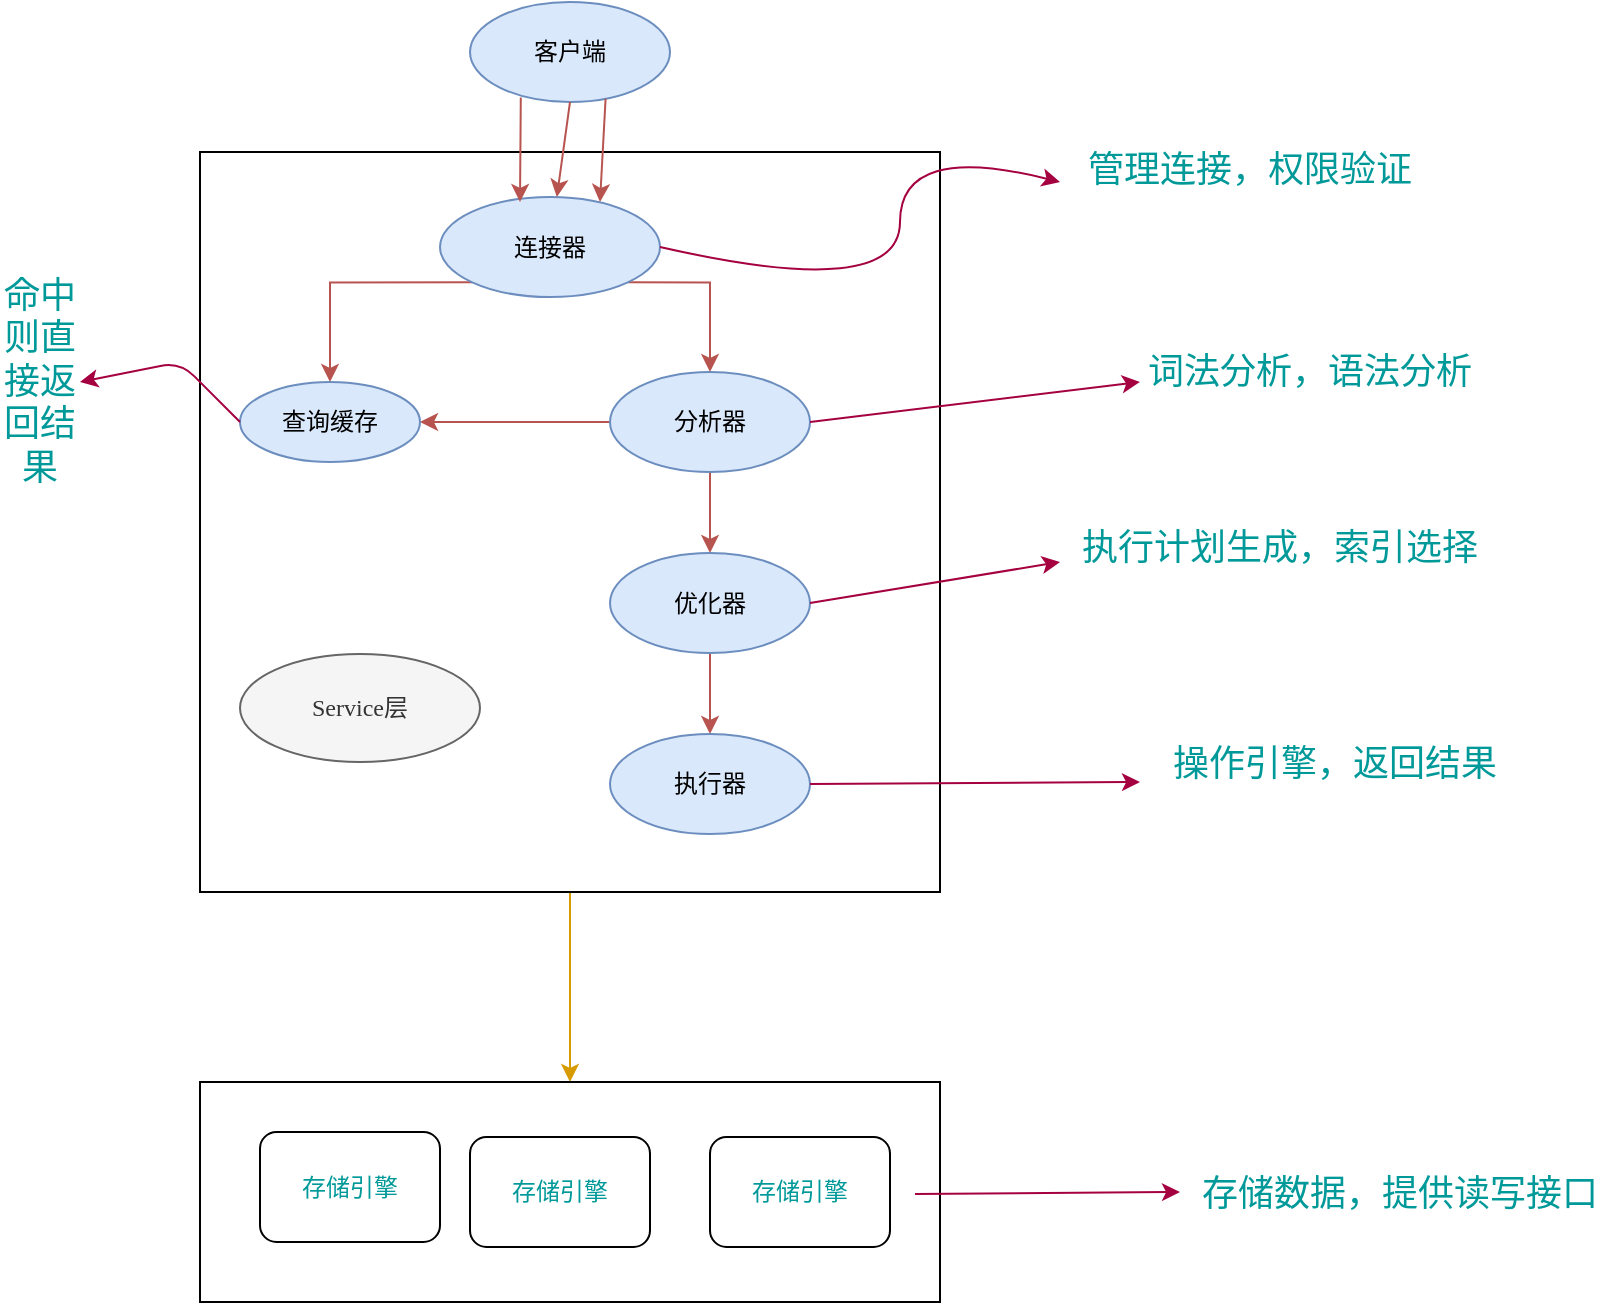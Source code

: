 <mxfile version="11.1.2" type="github"><diagram id="hyl0TyP0xP9XRljnjuFQ" name="第 1 页"><mxGraphModel dx="1038" dy="1639" grid="1" gridSize="10" guides="1" tooltips="1" connect="1" arrows="1" fold="1" page="1" pageScale="1" pageWidth="850" pageHeight="1100" math="0" shadow="0"><root><mxCell id="0"/><mxCell id="1" parent="0"/><mxCell id="ZQjFnozFALeGnB2Ffzbt-44" style="edgeStyle=orthogonalEdgeStyle;rounded=0;orthogonalLoop=1;jettySize=auto;html=1;entryX=0.5;entryY=0;entryDx=0;entryDy=0;fontFamily=Tahoma;fontColor=#009999;fillColor=#ffe6cc;strokeColor=#d79b00;" edge="1" parent="1" source="ZQjFnozFALeGnB2Ffzbt-1" target="ZQjFnozFALeGnB2Ffzbt-40"><mxGeometry relative="1" as="geometry"/></mxCell><mxCell id="ZQjFnozFALeGnB2Ffzbt-1" value="" style="whiteSpace=wrap;html=1;aspect=fixed;" vertex="1" parent="1"><mxGeometry x="120" y="65" width="370" height="370" as="geometry"/></mxCell><mxCell id="ZQjFnozFALeGnB2Ffzbt-15" style="edgeStyle=orthogonalEdgeStyle;rounded=0;orthogonalLoop=1;jettySize=auto;html=1;exitX=1;exitY=1;exitDx=0;exitDy=0;fillColor=#f8cecc;strokeColor=#b85450;" edge="1" parent="1" source="ZQjFnozFALeGnB2Ffzbt-2" target="ZQjFnozFALeGnB2Ffzbt-4"><mxGeometry relative="1" as="geometry"><mxPoint x="359.5" y="130" as="sourcePoint"/><mxPoint x="400.5" y="175" as="targetPoint"/><Array as="points"><mxPoint x="375" y="130"/></Array></mxGeometry></mxCell><mxCell id="ZQjFnozFALeGnB2Ffzbt-20" style="edgeStyle=orthogonalEdgeStyle;rounded=0;orthogonalLoop=1;jettySize=auto;html=1;exitX=0;exitY=1;exitDx=0;exitDy=0;fillColor=#f8cecc;strokeColor=#b85450;" edge="1" parent="1" source="ZQjFnozFALeGnB2Ffzbt-2" target="ZQjFnozFALeGnB2Ffzbt-5"><mxGeometry relative="1" as="geometry"/></mxCell><mxCell id="ZQjFnozFALeGnB2Ffzbt-2" value="连接器" style="ellipse;whiteSpace=wrap;html=1;fillColor=#dae8fc;strokeColor=#6c8ebf;" vertex="1" parent="1"><mxGeometry x="240" y="87.5" width="110" height="50" as="geometry"/></mxCell><mxCell id="ZQjFnozFALeGnB2Ffzbt-18" style="edgeStyle=orthogonalEdgeStyle;rounded=0;orthogonalLoop=1;jettySize=auto;html=1;exitX=0;exitY=0.5;exitDx=0;exitDy=0;entryX=1;entryY=0.5;entryDx=0;entryDy=0;fillColor=#f8cecc;strokeColor=#b85450;" edge="1" parent="1" source="ZQjFnozFALeGnB2Ffzbt-4" target="ZQjFnozFALeGnB2Ffzbt-5"><mxGeometry relative="1" as="geometry"/></mxCell><mxCell id="ZQjFnozFALeGnB2Ffzbt-37" style="edgeStyle=orthogonalEdgeStyle;rounded=0;orthogonalLoop=1;jettySize=auto;html=1;entryX=0.5;entryY=0;entryDx=0;entryDy=0;fontFamily=Tahoma;fontColor=#009999;fillColor=#f8cecc;strokeColor=#b85450;" edge="1" parent="1" source="ZQjFnozFALeGnB2Ffzbt-4" target="ZQjFnozFALeGnB2Ffzbt-6"><mxGeometry relative="1" as="geometry"/></mxCell><mxCell id="ZQjFnozFALeGnB2Ffzbt-4" value="分析器" style="ellipse;whiteSpace=wrap;html=1;fillColor=#dae8fc;strokeColor=#6c8ebf;" vertex="1" parent="1"><mxGeometry x="325" y="175" width="100" height="50" as="geometry"/></mxCell><mxCell id="ZQjFnozFALeGnB2Ffzbt-5" value="查询缓存" style="ellipse;whiteSpace=wrap;html=1;fillColor=#dae8fc;strokeColor=#6c8ebf;" vertex="1" parent="1"><mxGeometry x="140" y="180" width="90" height="40" as="geometry"/></mxCell><mxCell id="ZQjFnozFALeGnB2Ffzbt-38" style="edgeStyle=orthogonalEdgeStyle;rounded=0;orthogonalLoop=1;jettySize=auto;html=1;exitX=0.5;exitY=1;exitDx=0;exitDy=0;fontFamily=Tahoma;fontColor=#009999;entryX=0.5;entryY=0;entryDx=0;entryDy=0;fillColor=#f8cecc;strokeColor=#b85450;" edge="1" parent="1" source="ZQjFnozFALeGnB2Ffzbt-6" target="ZQjFnozFALeGnB2Ffzbt-7"><mxGeometry relative="1" as="geometry"/></mxCell><mxCell id="ZQjFnozFALeGnB2Ffzbt-6" value="优化器" style="ellipse;whiteSpace=wrap;html=1;fillColor=#dae8fc;strokeColor=#6c8ebf;" vertex="1" parent="1"><mxGeometry x="325" y="265.5" width="100" height="50" as="geometry"/></mxCell><mxCell id="ZQjFnozFALeGnB2Ffzbt-7" value="执行器" style="ellipse;whiteSpace=wrap;html=1;fillColor=#dae8fc;strokeColor=#6c8ebf;" vertex="1" parent="1"><mxGeometry x="325" y="356" width="100" height="50" as="geometry"/></mxCell><mxCell id="ZQjFnozFALeGnB2Ffzbt-9" value="客户端" style="ellipse;whiteSpace=wrap;html=1;fillColor=#dae8fc;strokeColor=#6c8ebf;" vertex="1" parent="1"><mxGeometry x="255" y="-10" width="100" height="50" as="geometry"/></mxCell><mxCell id="ZQjFnozFALeGnB2Ffzbt-10" value="" style="endArrow=classic;html=1;exitX=0.5;exitY=1;exitDx=0;exitDy=0;fillColor=#f8cecc;strokeColor=#b85450;" edge="1" parent="1" source="ZQjFnozFALeGnB2Ffzbt-9" target="ZQjFnozFALeGnB2Ffzbt-2"><mxGeometry width="50" height="50" relative="1" as="geometry"><mxPoint x="280" y="30" as="sourcePoint"/><mxPoint x="320" y="20" as="targetPoint"/></mxGeometry></mxCell><mxCell id="ZQjFnozFALeGnB2Ffzbt-12" value="" style="endArrow=classic;html=1;exitX=0.678;exitY=0.968;exitDx=0;exitDy=0;exitPerimeter=0;fillColor=#f8cecc;strokeColor=#b85450;" edge="1" parent="1" source="ZQjFnozFALeGnB2Ffzbt-9"><mxGeometry width="50" height="50" relative="1" as="geometry"><mxPoint x="326" y="20" as="sourcePoint"/><mxPoint x="320" y="90" as="targetPoint"/><Array as="points"/></mxGeometry></mxCell><mxCell id="ZQjFnozFALeGnB2Ffzbt-13" value="" style="endArrow=classic;html=1;exitX=0.254;exitY=0.956;exitDx=0;exitDy=0;exitPerimeter=0;fillColor=#f8cecc;strokeColor=#b85450;" edge="1" parent="1" source="ZQjFnozFALeGnB2Ffzbt-9"><mxGeometry width="50" height="50" relative="1" as="geometry"><mxPoint x="280" y="50" as="sourcePoint"/><mxPoint x="280" y="90" as="targetPoint"/><Array as="points"/></mxGeometry></mxCell><mxCell id="ZQjFnozFALeGnB2Ffzbt-23" value="" style="curved=1;endArrow=classic;html=1;exitX=1;exitY=0.5;exitDx=0;exitDy=0;fillColor=#d80073;strokeColor=#A50040;" edge="1" parent="1" source="ZQjFnozFALeGnB2Ffzbt-2"><mxGeometry width="50" height="50" relative="1" as="geometry"><mxPoint x="570" y="80" as="sourcePoint"/><mxPoint x="550" y="80" as="targetPoint"/><Array as="points"><mxPoint x="470" y="140"/><mxPoint x="470" y="60"/></Array></mxGeometry></mxCell><mxCell id="ZQjFnozFALeGnB2Ffzbt-24" value="&lt;font style=&quot;font-size: 18px&quot;&gt;管理连接，权限验证&lt;/font&gt;" style="text;html=1;align=center;verticalAlign=middle;whiteSpace=wrap;rounded=0;fontColor=#009999;fontFamily=Tahoma;" vertex="1" parent="1"><mxGeometry x="560" y="68" width="170" height="12" as="geometry"/></mxCell><mxCell id="ZQjFnozFALeGnB2Ffzbt-29" value="" style="endArrow=classic;html=1;fontFamily=Tahoma;fontColor=#009999;exitX=0;exitY=0.5;exitDx=0;exitDy=0;fillColor=#d80073;strokeColor=#A50040;" edge="1" parent="1" source="ZQjFnozFALeGnB2Ffzbt-5"><mxGeometry width="50" height="50" relative="1" as="geometry"><mxPoint x="60" y="190" as="sourcePoint"/><mxPoint x="60" y="180" as="targetPoint"/><Array as="points"><mxPoint x="110" y="170"/></Array></mxGeometry></mxCell><mxCell id="ZQjFnozFALeGnB2Ffzbt-30" value="&lt;font style=&quot;font-size: 18px&quot;&gt;命中则直接返回结果&lt;/font&gt;" style="text;html=1;strokeColor=none;fillColor=none;align=center;verticalAlign=middle;whiteSpace=wrap;rounded=0;fontFamily=Tahoma;fontColor=#009999;" vertex="1" parent="1"><mxGeometry x="20" y="170" width="40" height="20" as="geometry"/></mxCell><mxCell id="ZQjFnozFALeGnB2Ffzbt-31" value="" style="endArrow=classic;html=1;fontFamily=Tahoma;fontColor=#009999;exitX=1;exitY=0.5;exitDx=0;exitDy=0;fillColor=#d80073;strokeColor=#A50040;" edge="1" parent="1" source="ZQjFnozFALeGnB2Ffzbt-4"><mxGeometry width="50" height="50" relative="1" as="geometry"><mxPoint x="540" y="210" as="sourcePoint"/><mxPoint x="590" y="180" as="targetPoint"/></mxGeometry></mxCell><mxCell id="ZQjFnozFALeGnB2Ffzbt-32" value="&lt;font style=&quot;font-size: 18px&quot;&gt;词法分析，语法分析&lt;/font&gt;" style="text;html=1;strokeColor=none;fillColor=none;align=center;verticalAlign=middle;whiteSpace=wrap;rounded=0;fontFamily=Tahoma;fontColor=#009999;" vertex="1" parent="1"><mxGeometry x="590" y="170" width="170" height="10" as="geometry"/></mxCell><mxCell id="ZQjFnozFALeGnB2Ffzbt-33" value="" style="endArrow=classic;html=1;fontFamily=Tahoma;fontColor=#009999;exitX=1;exitY=0.5;exitDx=0;exitDy=0;fillColor=#d80073;strokeColor=#A50040;" edge="1" parent="1" source="ZQjFnozFALeGnB2Ffzbt-6"><mxGeometry width="50" height="50" relative="1" as="geometry"><mxPoint x="430" y="320" as="sourcePoint"/><mxPoint x="550" y="270" as="targetPoint"/></mxGeometry></mxCell><mxCell id="ZQjFnozFALeGnB2Ffzbt-34" value="&lt;font style=&quot;font-size: 18px&quot;&gt;执行计划生成，索引选择&lt;/font&gt;" style="text;html=1;strokeColor=none;fillColor=none;align=center;verticalAlign=middle;whiteSpace=wrap;rounded=0;fontFamily=Tahoma;fontColor=#009999;" vertex="1" parent="1"><mxGeometry x="560" y="256" width="200" height="14" as="geometry"/></mxCell><mxCell id="ZQjFnozFALeGnB2Ffzbt-35" value="" style="endArrow=classic;html=1;fontFamily=Tahoma;fontColor=#009999;exitX=1;exitY=0.5;exitDx=0;exitDy=0;fillColor=#d80073;strokeColor=#A50040;" edge="1" parent="1" source="ZQjFnozFALeGnB2Ffzbt-7"><mxGeometry width="50" height="50" relative="1" as="geometry"><mxPoint x="430" y="410" as="sourcePoint"/><mxPoint x="590" y="380" as="targetPoint"/></mxGeometry></mxCell><mxCell id="ZQjFnozFALeGnB2Ffzbt-36" value="&lt;font style=&quot;font-size: 18px&quot;&gt;操作引擎，返回结果&lt;/font&gt;" style="text;html=1;strokeColor=none;fillColor=none;align=center;verticalAlign=middle;whiteSpace=wrap;rounded=0;fontFamily=Tahoma;fontColor=#009999;" vertex="1" parent="1"><mxGeometry x="605" y="370" width="165" height="1" as="geometry"/></mxCell><mxCell id="ZQjFnozFALeGnB2Ffzbt-40" value="" style="rounded=0;whiteSpace=wrap;html=1;fontFamily=Tahoma;fontColor=#009999;" vertex="1" parent="1"><mxGeometry x="120" y="530" width="370" height="110" as="geometry"/></mxCell><mxCell id="ZQjFnozFALeGnB2Ffzbt-41" value="存储引擎" style="rounded=1;whiteSpace=wrap;html=1;fontFamily=Tahoma;fontColor=#009999;" vertex="1" parent="1"><mxGeometry x="150" y="555" width="90" height="55" as="geometry"/></mxCell><mxCell id="ZQjFnozFALeGnB2Ffzbt-42" value="存储引擎" style="rounded=1;whiteSpace=wrap;html=1;fontFamily=Tahoma;fontColor=#009999;" vertex="1" parent="1"><mxGeometry x="255" y="557.5" width="90" height="55" as="geometry"/></mxCell><mxCell id="ZQjFnozFALeGnB2Ffzbt-43" value="存储引擎" style="rounded=1;whiteSpace=wrap;html=1;fontFamily=Tahoma;fontColor=#009999;" vertex="1" parent="1"><mxGeometry x="375" y="557.5" width="90" height="55" as="geometry"/></mxCell><mxCell id="ZQjFnozFALeGnB2Ffzbt-45" value="" style="endArrow=classic;html=1;fontFamily=Tahoma;fontColor=#009999;exitX=1;exitY=0.5;exitDx=0;exitDy=0;fillColor=#d80073;strokeColor=#A50040;" edge="1" parent="1"><mxGeometry width="50" height="50" relative="1" as="geometry"><mxPoint x="477.5" y="586" as="sourcePoint"/><mxPoint x="610" y="585" as="targetPoint"/></mxGeometry></mxCell><mxCell id="ZQjFnozFALeGnB2Ffzbt-46" value="&lt;font style=&quot;font-size: 18px&quot;&gt;存储数据，提供读写接口&lt;/font&gt;" style="text;html=1;strokeColor=none;fillColor=none;align=center;verticalAlign=middle;whiteSpace=wrap;rounded=0;fontFamily=Tahoma;fontColor=#009999;" vertex="1" parent="1"><mxGeometry x="620" y="577" width="200" height="17" as="geometry"/></mxCell><mxCell id="ZQjFnozFALeGnB2Ffzbt-47" value="Service层" style="ellipse;whiteSpace=wrap;html=1;fontFamily=Tahoma;fontColor=#333333;fillColor=#f5f5f5;strokeColor=#666666;" vertex="1" parent="1"><mxGeometry x="140" y="316" width="120" height="54" as="geometry"/></mxCell></root></mxGraphModel></diagram></mxfile>
